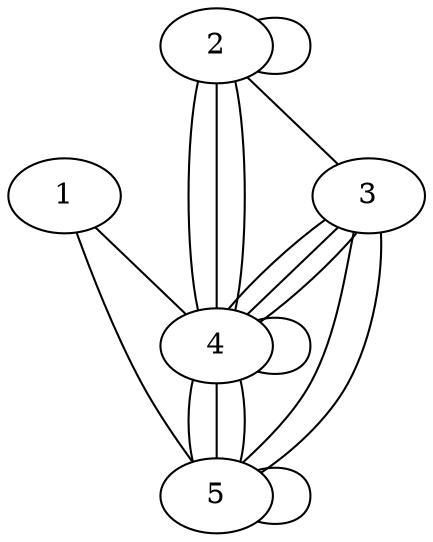 graph graphname {
1;
2;
3;
4;
5;
1  -- 4;
1  -- 5;
2  -- 3;
2  -- 4;
2  -- 4;
2  -- 4;
2  -- 2;
3  -- 4;
3  -- 4;
3  -- 4;
3  -- 5;
3  -- 5;
4  -- 5;
4  -- 5;
4  -- 5;
4  -- 4;
5  -- 5;
}
